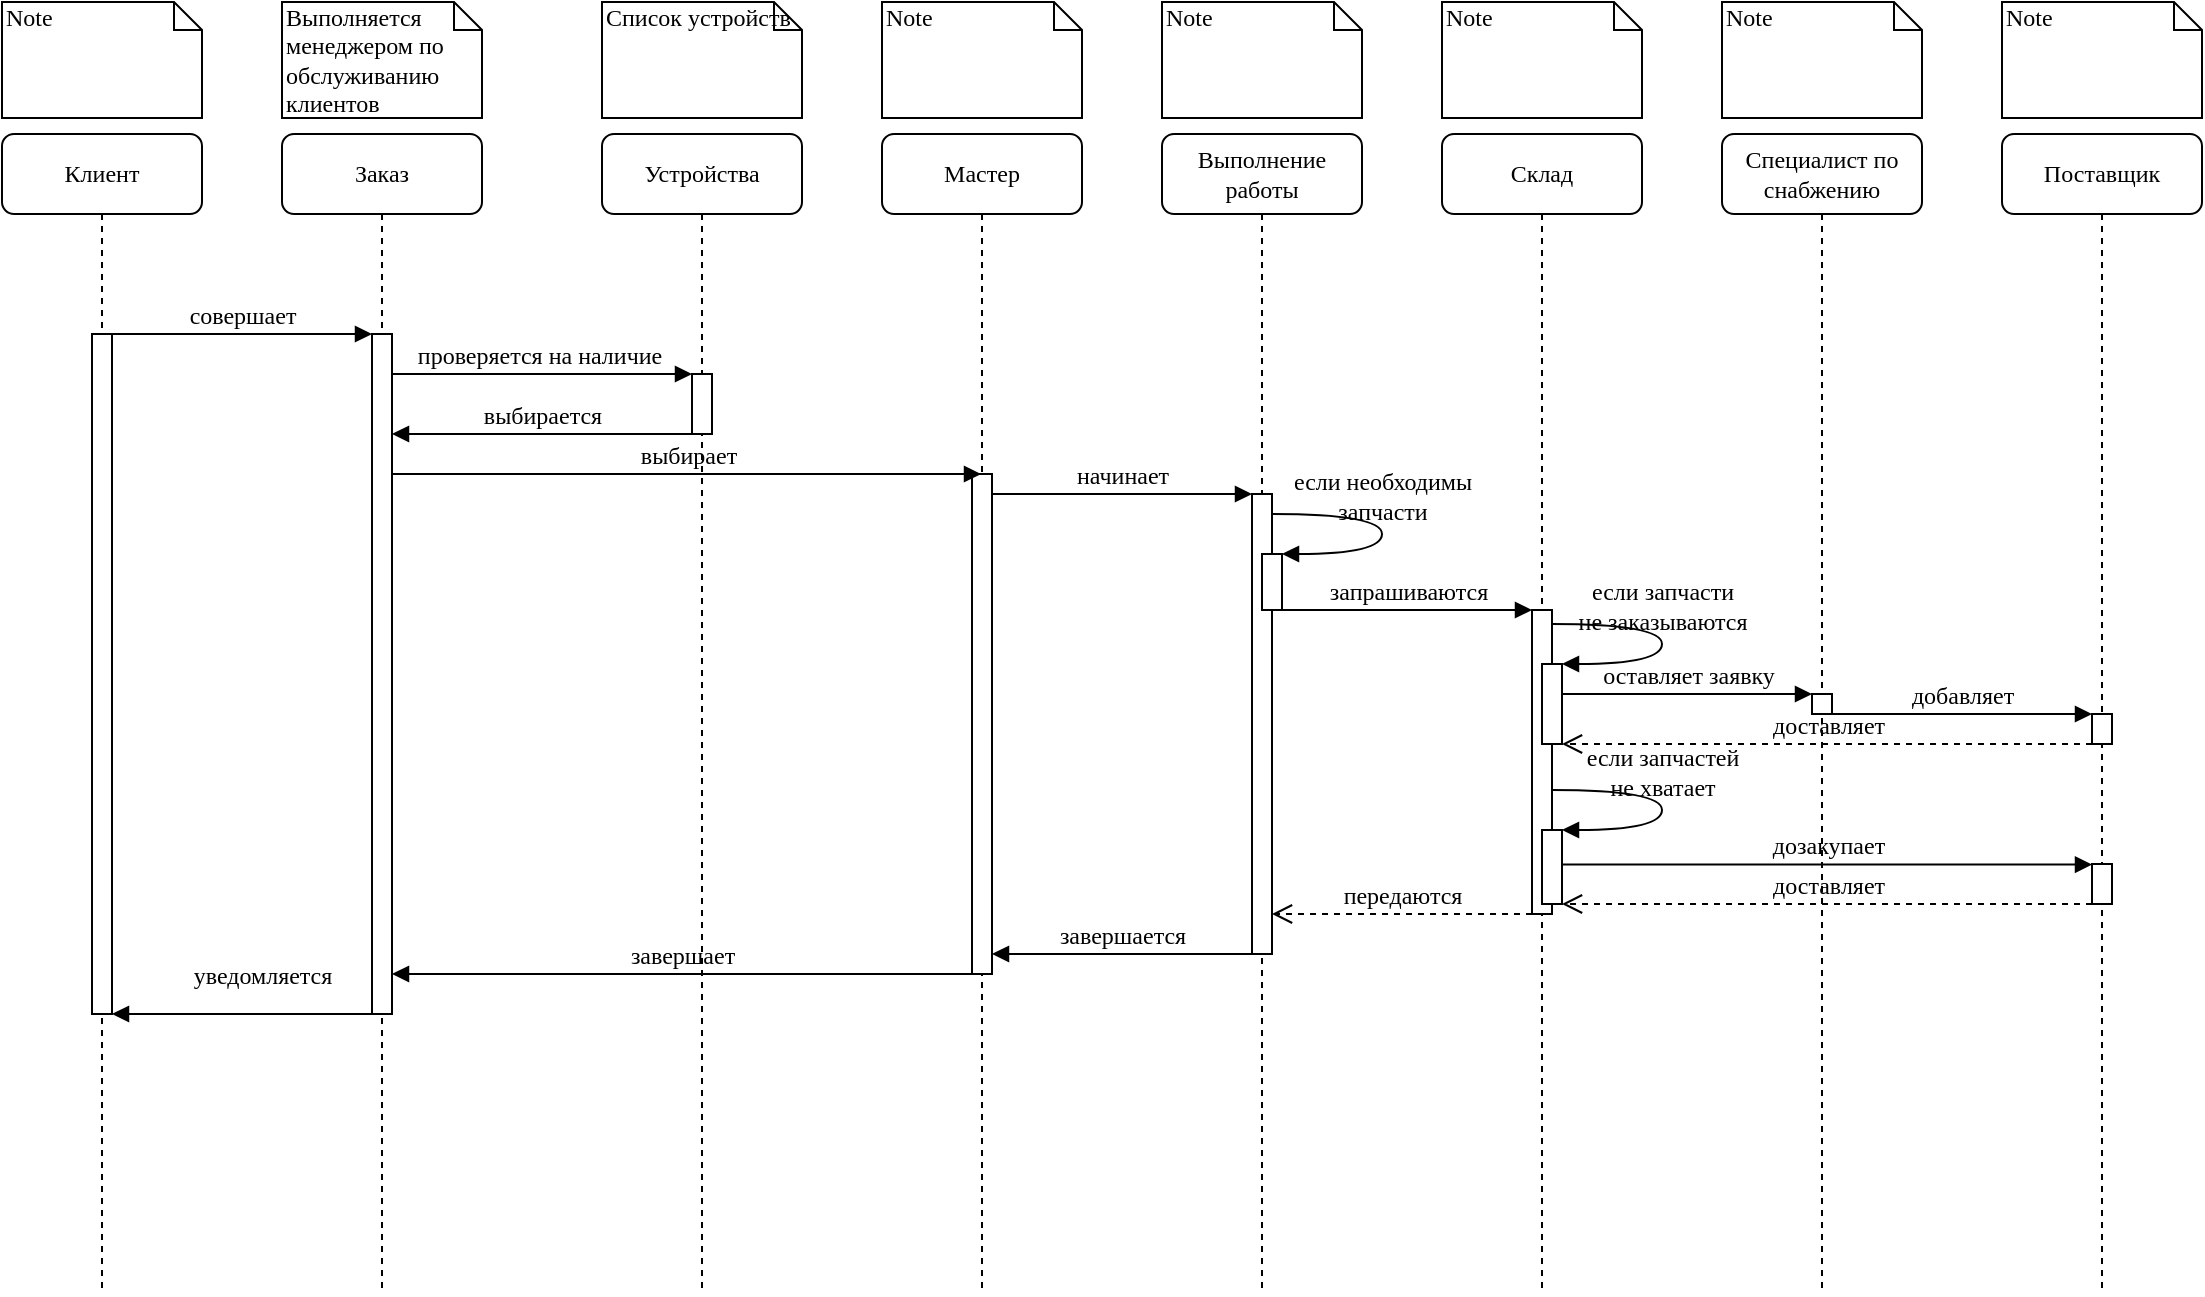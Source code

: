 <mxfile version="13.9.9" type="device"><diagram name="Page-1" id="13e1069c-82ec-6db2-03f1-153e76fe0fe0"><mxGraphModel dx="621" dy="483" grid="1" gridSize="10" guides="1" tooltips="1" connect="1" arrows="1" fold="1" page="1" pageScale="1" pageWidth="1100" pageHeight="850" background="#ffffff" math="0" shadow="0"><root><mxCell id="0"/><mxCell id="1" parent="0"/><mxCell id="7baba1c4bc27f4b0-2" value="Заказ" style="shape=umlLifeline;perimeter=lifelinePerimeter;whiteSpace=wrap;html=1;container=1;collapsible=0;recursiveResize=0;outlineConnect=0;rounded=1;shadow=0;comic=0;labelBackgroundColor=none;strokeWidth=1;fontFamily=Verdana;fontSize=12;align=center;" parent="1" vertex="1"><mxGeometry x="240" y="80" width="100" height="580" as="geometry"/></mxCell><mxCell id="7baba1c4bc27f4b0-10" value="" style="html=1;points=[];perimeter=orthogonalPerimeter;rounded=0;shadow=0;comic=0;labelBackgroundColor=none;strokeWidth=1;fontFamily=Verdana;fontSize=12;align=center;" parent="7baba1c4bc27f4b0-2" vertex="1"><mxGeometry x="45" y="100" width="10" height="340" as="geometry"/></mxCell><mxCell id="7baba1c4bc27f4b0-3" value="Устройства" style="shape=umlLifeline;perimeter=lifelinePerimeter;whiteSpace=wrap;html=1;container=1;collapsible=0;recursiveResize=0;outlineConnect=0;rounded=1;shadow=0;comic=0;labelBackgroundColor=none;strokeWidth=1;fontFamily=Verdana;fontSize=12;align=center;" parent="1" vertex="1"><mxGeometry x="400" y="80" width="100" height="580" as="geometry"/></mxCell><mxCell id="7baba1c4bc27f4b0-13" value="" style="html=1;points=[];perimeter=orthogonalPerimeter;rounded=0;shadow=0;comic=0;labelBackgroundColor=none;strokeWidth=1;fontFamily=Verdana;fontSize=12;align=center;" parent="7baba1c4bc27f4b0-3" vertex="1"><mxGeometry x="45" y="120" width="10" height="30" as="geometry"/></mxCell><mxCell id="7baba1c4bc27f4b0-4" value="Мастер" style="shape=umlLifeline;perimeter=lifelinePerimeter;whiteSpace=wrap;html=1;container=1;collapsible=0;recursiveResize=0;outlineConnect=0;rounded=1;shadow=0;comic=0;labelBackgroundColor=none;strokeWidth=1;fontFamily=Verdana;fontSize=12;align=center;" parent="1" vertex="1"><mxGeometry x="540" y="80" width="100" height="580" as="geometry"/></mxCell><mxCell id="7baba1c4bc27f4b0-16" value="" style="html=1;points=[];perimeter=orthogonalPerimeter;rounded=0;shadow=0;comic=0;labelBackgroundColor=none;strokeWidth=1;fontFamily=Verdana;fontSize=12;align=center;" parent="7baba1c4bc27f4b0-4" vertex="1"><mxGeometry x="45" y="170" width="10" height="250" as="geometry"/></mxCell><mxCell id="7baba1c4bc27f4b0-5" value="Выполнение работы" style="shape=umlLifeline;perimeter=lifelinePerimeter;whiteSpace=wrap;html=1;container=1;collapsible=0;recursiveResize=0;outlineConnect=0;rounded=1;shadow=0;comic=0;labelBackgroundColor=none;strokeWidth=1;fontFamily=Verdana;fontSize=12;align=center;" parent="1" vertex="1"><mxGeometry x="680" y="80" width="100" height="580" as="geometry"/></mxCell><mxCell id="7baba1c4bc27f4b0-19" value="" style="html=1;points=[];perimeter=orthogonalPerimeter;rounded=0;shadow=0;comic=0;labelBackgroundColor=none;strokeWidth=1;fontFamily=Verdana;fontSize=12;align=center;" parent="7baba1c4bc27f4b0-5" vertex="1"><mxGeometry x="45" y="180" width="10" height="230" as="geometry"/></mxCell><mxCell id="jZeVVGrEOmG3OXRD_YkP-12" value="" style="html=1;points=[];perimeter=orthogonalPerimeter;rounded=0;shadow=0;comic=0;labelBackgroundColor=none;strokeWidth=1;fontFamily=Verdana;fontSize=12;align=center;" vertex="1" parent="7baba1c4bc27f4b0-5"><mxGeometry x="50" y="210" width="10" height="28" as="geometry"/></mxCell><mxCell id="jZeVVGrEOmG3OXRD_YkP-13" value="если необходимы&lt;br&gt;запчасти" style="html=1;verticalAlign=bottom;endArrow=block;labelBackgroundColor=none;fontFamily=Verdana;fontSize=12;elbow=vertical;edgeStyle=orthogonalEdgeStyle;curved=1;" edge="1" parent="7baba1c4bc27f4b0-5" source="7baba1c4bc27f4b0-19" target="jZeVVGrEOmG3OXRD_YkP-12"><mxGeometry relative="1" as="geometry"><mxPoint x="55.333" y="200" as="sourcePoint"/><mxPoint x="60.333" y="238.333" as="targetPoint"/><Array as="points"><mxPoint x="110" y="190"/><mxPoint x="110" y="210"/></Array></mxGeometry></mxCell><mxCell id="7baba1c4bc27f4b0-6" value="Склад" style="shape=umlLifeline;perimeter=lifelinePerimeter;whiteSpace=wrap;html=1;container=1;collapsible=0;recursiveResize=0;outlineConnect=0;rounded=1;shadow=0;comic=0;labelBackgroundColor=none;strokeWidth=1;fontFamily=Verdana;fontSize=12;align=center;" parent="1" vertex="1"><mxGeometry x="820" y="80" width="100" height="580" as="geometry"/></mxCell><mxCell id="jZeVVGrEOmG3OXRD_YkP-15" value="" style="html=1;points=[];perimeter=orthogonalPerimeter;rounded=0;shadow=0;comic=0;labelBackgroundColor=none;strokeWidth=1;fontFamily=Verdana;fontSize=12;align=center;" vertex="1" parent="7baba1c4bc27f4b0-6"><mxGeometry x="45" y="238" width="10" height="152" as="geometry"/></mxCell><mxCell id="jZeVVGrEOmG3OXRD_YkP-22" value="" style="html=1;points=[];perimeter=orthogonalPerimeter;rounded=0;shadow=0;comic=0;labelBackgroundColor=none;strokeWidth=1;fontFamily=Verdana;fontSize=12;align=center;" vertex="1" parent="7baba1c4bc27f4b0-6"><mxGeometry x="50" y="265" width="10" height="40" as="geometry"/></mxCell><mxCell id="jZeVVGrEOmG3OXRD_YkP-23" value="если запчасти&lt;br&gt;не заказываются" style="html=1;verticalAlign=bottom;endArrow=block;labelBackgroundColor=none;fontFamily=Verdana;fontSize=12;elbow=vertical;edgeStyle=orthogonalEdgeStyle;curved=1;" edge="1" parent="7baba1c4bc27f4b0-6" target="jZeVVGrEOmG3OXRD_YkP-22"><mxGeometry relative="1" as="geometry"><mxPoint x="55" y="245" as="sourcePoint"/><mxPoint x="-619.667" y="203.333" as="targetPoint"/><Array as="points"><mxPoint x="110" y="245"/><mxPoint x="110" y="265"/></Array></mxGeometry></mxCell><mxCell id="7baba1c4bc27f4b0-7" value="Специалист по снабжению" style="shape=umlLifeline;perimeter=lifelinePerimeter;whiteSpace=wrap;html=1;container=1;collapsible=0;recursiveResize=0;outlineConnect=0;rounded=1;shadow=0;comic=0;labelBackgroundColor=none;strokeWidth=1;fontFamily=Verdana;fontSize=12;align=center;" parent="1" vertex="1"><mxGeometry x="960" y="80" width="100" height="580" as="geometry"/></mxCell><mxCell id="7baba1c4bc27f4b0-8" value="Клиент" style="shape=umlLifeline;perimeter=lifelinePerimeter;whiteSpace=wrap;html=1;container=1;collapsible=0;recursiveResize=0;outlineConnect=0;rounded=1;shadow=0;comic=0;labelBackgroundColor=none;strokeWidth=1;fontFamily=Verdana;fontSize=12;align=center;" parent="1" vertex="1"><mxGeometry x="100" y="80" width="100" height="580" as="geometry"/></mxCell><mxCell id="7baba1c4bc27f4b0-9" value="" style="html=1;points=[];perimeter=orthogonalPerimeter;rounded=0;shadow=0;comic=0;labelBackgroundColor=none;strokeWidth=1;fontFamily=Verdana;fontSize=12;align=center;" parent="7baba1c4bc27f4b0-8" vertex="1"><mxGeometry x="45" y="100" width="10" height="340" as="geometry"/></mxCell><mxCell id="7baba1c4bc27f4b0-25" value="" style="html=1;points=[];perimeter=orthogonalPerimeter;rounded=0;shadow=0;comic=0;labelBackgroundColor=none;strokeColor=#000000;strokeWidth=1;fillColor=#FFFFFF;fontFamily=Verdana;fontSize=12;fontColor=#000000;align=center;" parent="1" vertex="1"><mxGeometry x="1005" y="360" width="10" height="10" as="geometry"/></mxCell><mxCell id="7baba1c4bc27f4b0-11" value="совершает" style="html=1;verticalAlign=bottom;endArrow=block;entryX=0;entryY=0;labelBackgroundColor=none;fontFamily=Verdana;fontSize=12;edgeStyle=elbowEdgeStyle;elbow=vertical;" parent="1" source="7baba1c4bc27f4b0-9" target="7baba1c4bc27f4b0-10" edge="1"><mxGeometry relative="1" as="geometry"><mxPoint x="220" y="190" as="sourcePoint"/></mxGeometry></mxCell><mxCell id="7baba1c4bc27f4b0-14" value="проверяется на наличие&amp;nbsp;" style="html=1;verticalAlign=bottom;endArrow=block;entryX=0;entryY=0;labelBackgroundColor=none;fontFamily=Verdana;fontSize=12;edgeStyle=elbowEdgeStyle;elbow=vertical;" parent="1" source="7baba1c4bc27f4b0-10" target="7baba1c4bc27f4b0-13" edge="1"><mxGeometry relative="1" as="geometry"><mxPoint x="370" y="200" as="sourcePoint"/></mxGeometry></mxCell><mxCell id="7baba1c4bc27f4b0-40" value="Note" style="shape=note;whiteSpace=wrap;html=1;size=14;verticalAlign=top;align=left;spacingTop=-6;rounded=0;shadow=0;comic=0;labelBackgroundColor=none;strokeWidth=1;fontFamily=Verdana;fontSize=12" parent="1" vertex="1"><mxGeometry x="100" y="14" width="100" height="58" as="geometry"/></mxCell><mxCell id="7baba1c4bc27f4b0-41" value="Выполняется менеджером по обслуживанию клиентов" style="shape=note;whiteSpace=wrap;html=1;size=14;verticalAlign=top;align=left;spacingTop=-6;rounded=0;shadow=0;comic=0;labelBackgroundColor=none;strokeWidth=1;fontFamily=Verdana;fontSize=12" parent="1" vertex="1"><mxGeometry x="240" y="14" width="100" height="58" as="geometry"/></mxCell><mxCell id="7baba1c4bc27f4b0-42" value="Список устройств" style="shape=note;whiteSpace=wrap;html=1;size=14;verticalAlign=top;align=left;spacingTop=-6;rounded=0;shadow=0;comic=0;labelBackgroundColor=none;strokeWidth=1;fontFamily=Verdana;fontSize=12" parent="1" vertex="1"><mxGeometry x="400" y="14" width="100" height="58" as="geometry"/></mxCell><mxCell id="7baba1c4bc27f4b0-43" value="Note" style="shape=note;whiteSpace=wrap;html=1;size=14;verticalAlign=top;align=left;spacingTop=-6;rounded=0;shadow=0;comic=0;labelBackgroundColor=none;strokeWidth=1;fontFamily=Verdana;fontSize=12" parent="1" vertex="1"><mxGeometry x="540" y="14" width="100" height="58" as="geometry"/></mxCell><mxCell id="7baba1c4bc27f4b0-44" value="Note" style="shape=note;whiteSpace=wrap;html=1;size=14;verticalAlign=top;align=left;spacingTop=-6;rounded=0;shadow=0;comic=0;labelBackgroundColor=none;strokeWidth=1;fontFamily=Verdana;fontSize=12" parent="1" vertex="1"><mxGeometry x="680" y="14" width="100" height="58" as="geometry"/></mxCell><mxCell id="7baba1c4bc27f4b0-45" value="Note" style="shape=note;whiteSpace=wrap;html=1;size=14;verticalAlign=top;align=left;spacingTop=-6;rounded=0;shadow=0;comic=0;labelBackgroundColor=none;strokeWidth=1;fontFamily=Verdana;fontSize=12" parent="1" vertex="1"><mxGeometry x="820" y="14" width="100" height="58" as="geometry"/></mxCell><mxCell id="7baba1c4bc27f4b0-46" value="Note" style="shape=note;whiteSpace=wrap;html=1;size=14;verticalAlign=top;align=left;spacingTop=-6;rounded=0;shadow=0;comic=0;labelBackgroundColor=none;strokeWidth=1;fontFamily=Verdana;fontSize=12" parent="1" vertex="1"><mxGeometry x="960" y="14" width="100" height="58" as="geometry"/></mxCell><mxCell id="jZeVVGrEOmG3OXRD_YkP-8" value="выбирает" style="html=1;verticalAlign=bottom;endArrow=block;labelBackgroundColor=none;fontFamily=Verdana;fontSize=12;edgeStyle=elbowEdgeStyle;elbow=vertical;" edge="1" parent="1" source="7baba1c4bc27f4b0-10" target="7baba1c4bc27f4b0-4"><mxGeometry relative="1" as="geometry"><mxPoint x="310" y="270" as="sourcePoint"/><Array as="points"><mxPoint x="520" y="250"/><mxPoint x="540" y="260"/><mxPoint x="470" y="270"/><mxPoint x="480" y="280"/><mxPoint x="395" y="270"/><mxPoint x="315" y="240"/></Array><mxPoint x="440" y="270" as="targetPoint"/></mxGeometry></mxCell><mxCell id="jZeVVGrEOmG3OXRD_YkP-9" value="выбирается" style="html=1;verticalAlign=bottom;endArrow=block;labelBackgroundColor=none;fontFamily=Verdana;fontSize=12;edgeStyle=elbowEdgeStyle;elbow=vertical;" edge="1" parent="1" source="7baba1c4bc27f4b0-13" target="7baba1c4bc27f4b0-10"><mxGeometry relative="1" as="geometry"><mxPoint x="450" y="230" as="sourcePoint"/><Array as="points"><mxPoint x="390" y="230"/><mxPoint x="400" y="250"/><mxPoint x="460" y="240"/><mxPoint x="420" y="239.5"/><mxPoint x="505" y="249.5"/></Array><mxPoint x="320" y="249.5" as="targetPoint"/></mxGeometry></mxCell><mxCell id="jZeVVGrEOmG3OXRD_YkP-11" value="начинает" style="html=1;verticalAlign=bottom;endArrow=block;labelBackgroundColor=none;fontFamily=Verdana;fontSize=12;edgeStyle=elbowEdgeStyle;elbow=vertical;" edge="1" parent="1" source="7baba1c4bc27f4b0-16" target="7baba1c4bc27f4b0-19"><mxGeometry relative="1" as="geometry"><mxPoint x="610" y="250" as="sourcePoint"/><mxPoint x="760" y="250" as="targetPoint"/><Array as="points"><mxPoint x="640" y="260"/><mxPoint x="660" y="280"/></Array></mxGeometry></mxCell><mxCell id="jZeVVGrEOmG3OXRD_YkP-16" value="запрашиваются" style="html=1;verticalAlign=bottom;endArrow=block;labelBackgroundColor=none;fontFamily=Verdana;fontSize=12;edgeStyle=elbowEdgeStyle;elbow=vertical;" edge="1" parent="1" source="jZeVVGrEOmG3OXRD_YkP-12" target="jZeVVGrEOmG3OXRD_YkP-15"><mxGeometry relative="1" as="geometry"><mxPoint x="780" y="345" as="sourcePoint"/><mxPoint x="910" y="345" as="targetPoint"/><Array as="points"><mxPoint x="820" y="318"/><mxPoint x="820" y="333"/><mxPoint x="825" y="345"/><mxPoint x="845" y="365"/></Array></mxGeometry></mxCell><mxCell id="jZeVVGrEOmG3OXRD_YkP-17" value="Note" style="shape=note;whiteSpace=wrap;html=1;size=14;verticalAlign=top;align=left;spacingTop=-6;rounded=0;shadow=0;comic=0;labelBackgroundColor=none;strokeWidth=1;fontFamily=Verdana;fontSize=12" vertex="1" parent="1"><mxGeometry x="1100" y="14" width="100" height="58" as="geometry"/></mxCell><mxCell id="jZeVVGrEOmG3OXRD_YkP-19" value="Поставщик" style="shape=umlLifeline;perimeter=lifelinePerimeter;whiteSpace=wrap;html=1;container=1;collapsible=0;recursiveResize=0;outlineConnect=0;rounded=1;shadow=0;comic=0;labelBackgroundColor=none;strokeWidth=1;fontFamily=Verdana;fontSize=12;align=center;" vertex="1" parent="1"><mxGeometry x="1100" y="80" width="100" height="580" as="geometry"/></mxCell><mxCell id="jZeVVGrEOmG3OXRD_YkP-24" value="" style="html=1;points=[];perimeter=orthogonalPerimeter;rounded=0;shadow=0;comic=0;labelBackgroundColor=none;strokeColor=#000000;strokeWidth=1;fillColor=#FFFFFF;fontFamily=Verdana;fontSize=12;fontColor=#000000;align=center;" vertex="1" parent="jZeVVGrEOmG3OXRD_YkP-19"><mxGeometry x="45" y="290" width="10" height="15" as="geometry"/></mxCell><mxCell id="jZeVVGrEOmG3OXRD_YkP-33" value="" style="html=1;points=[];perimeter=orthogonalPerimeter;rounded=0;shadow=0;comic=0;labelBackgroundColor=none;strokeWidth=1;fontFamily=Verdana;fontSize=12;align=center;" vertex="1" parent="jZeVVGrEOmG3OXRD_YkP-19"><mxGeometry x="45" y="365" width="10" height="20" as="geometry"/></mxCell><mxCell id="jZeVVGrEOmG3OXRD_YkP-20" value="" style="html=1;points=[];perimeter=orthogonalPerimeter;rounded=0;shadow=0;comic=0;labelBackgroundColor=none;strokeWidth=1;fontFamily=Verdana;fontSize=12;align=center;" vertex="1" parent="1"><mxGeometry x="870" y="428" width="10" height="37" as="geometry"/></mxCell><mxCell id="jZeVVGrEOmG3OXRD_YkP-21" value="если запчастей&lt;br&gt;не хватает" style="html=1;verticalAlign=bottom;endArrow=block;labelBackgroundColor=none;fontFamily=Verdana;fontSize=12;elbow=vertical;edgeStyle=orthogonalEdgeStyle;curved=1;" edge="1" parent="1" target="jZeVVGrEOmG3OXRD_YkP-20" source="jZeVVGrEOmG3OXRD_YkP-15"><mxGeometry relative="1" as="geometry"><mxPoint x="875" y="408" as="sourcePoint"/><mxPoint x="200.333" y="376.333" as="targetPoint"/><Array as="points"><mxPoint x="930" y="408"/><mxPoint x="930" y="428"/></Array></mxGeometry></mxCell><mxCell id="jZeVVGrEOmG3OXRD_YkP-25" value="оставляет заявку" style="html=1;verticalAlign=bottom;endArrow=block;labelBackgroundColor=none;fontFamily=Verdana;fontSize=12;edgeStyle=elbowEdgeStyle;elbow=vertical;" edge="1" parent="1" source="jZeVVGrEOmG3OXRD_YkP-22" target="7baba1c4bc27f4b0-25"><mxGeometry relative="1" as="geometry"><mxPoint x="900" y="375" as="sourcePoint"/><mxPoint x="1005" y="375" as="targetPoint"/><Array as="points"><mxPoint x="980" y="360"/><mxPoint x="980" y="370"/><mxPoint x="980" y="375"/><mxPoint x="980" y="390"/><mxPoint x="985" y="402"/><mxPoint x="1005" y="422"/></Array></mxGeometry></mxCell><mxCell id="jZeVVGrEOmG3OXRD_YkP-26" value="дозакупает" style="html=1;verticalAlign=bottom;endArrow=block;labelBackgroundColor=none;fontFamily=Verdana;fontSize=12;edgeStyle=elbowEdgeStyle;elbow=vertical;" edge="1" parent="1" source="jZeVVGrEOmG3OXRD_YkP-20" target="jZeVVGrEOmG3OXRD_YkP-33"><mxGeometry relative="1" as="geometry"><mxPoint x="935" y="445.26" as="sourcePoint"/><mxPoint x="1145" y="445.26" as="targetPoint"/><Array as="points"><mxPoint x="1015" y="445.26"/><mxPoint x="1015" y="460.26"/><mxPoint x="1020" y="472.26"/><mxPoint x="1040" y="492.26"/></Array></mxGeometry></mxCell><mxCell id="jZeVVGrEOmG3OXRD_YkP-27" value="добавляет" style="html=1;verticalAlign=bottom;endArrow=block;labelBackgroundColor=none;fontFamily=Verdana;fontSize=12;edgeStyle=elbowEdgeStyle;elbow=vertical;" edge="1" parent="1" source="7baba1c4bc27f4b0-25" target="jZeVVGrEOmG3OXRD_YkP-24"><mxGeometry relative="1" as="geometry"><mxPoint x="1100" y="340" as="sourcePoint"/><mxPoint x="1225" y="340" as="targetPoint"/><Array as="points"><mxPoint x="1050" y="370"/><mxPoint x="1080" y="370"/><mxPoint x="1110" y="340"/><mxPoint x="1180" y="355"/><mxPoint x="1185" y="367"/><mxPoint x="1205" y="387"/></Array></mxGeometry></mxCell><mxCell id="jZeVVGrEOmG3OXRD_YkP-30" value="доставляет" style="html=1;verticalAlign=bottom;endArrow=open;dashed=1;endSize=8;labelBackgroundColor=none;fontFamily=Verdana;fontSize=12;edgeStyle=elbowEdgeStyle;elbow=vertical;" edge="1" parent="1" source="jZeVVGrEOmG3OXRD_YkP-24" target="jZeVVGrEOmG3OXRD_YkP-22"><mxGeometry relative="1" as="geometry"><mxPoint x="950" y="400" as="targetPoint"/><Array as="points"><mxPoint x="980" y="385"/><mxPoint x="990" y="390"/><mxPoint x="1025" y="400"/><mxPoint x="1065" y="360"/><mxPoint x="1025" y="330"/><mxPoint x="1045" y="300"/><mxPoint x="1015" y="310"/><mxPoint x="1030" y="300"/><mxPoint x="1060" y="300"/></Array><mxPoint x="1100" y="400" as="sourcePoint"/></mxGeometry></mxCell><mxCell id="jZeVVGrEOmG3OXRD_YkP-32" value="доставляет" style="html=1;verticalAlign=bottom;endArrow=open;dashed=1;endSize=8;labelBackgroundColor=none;fontFamily=Verdana;fontSize=12;edgeStyle=elbowEdgeStyle;elbow=vertical;" edge="1" parent="1" source="jZeVVGrEOmG3OXRD_YkP-33" target="jZeVVGrEOmG3OXRD_YkP-20"><mxGeometry relative="1" as="geometry"><mxPoint x="900" y="468" as="targetPoint"/><Array as="points"><mxPoint x="940" y="465"/><mxPoint x="960" y="475"/><mxPoint x="1050" y="468"/><mxPoint x="1090" y="428"/><mxPoint x="1050" y="398"/><mxPoint x="1070" y="368"/><mxPoint x="1040" y="378"/><mxPoint x="1055" y="368"/><mxPoint x="1085" y="368"/></Array><mxPoint x="1170" y="468" as="sourcePoint"/></mxGeometry></mxCell><mxCell id="jZeVVGrEOmG3OXRD_YkP-34" value="передаются" style="html=1;verticalAlign=bottom;endArrow=open;dashed=1;endSize=8;labelBackgroundColor=none;fontFamily=Verdana;fontSize=12;edgeStyle=elbowEdgeStyle;elbow=vertical;" edge="1" parent="1" source="jZeVVGrEOmG3OXRD_YkP-15" target="7baba1c4bc27f4b0-19"><mxGeometry relative="1" as="geometry"><mxPoint x="570.0" y="500" as="targetPoint"/><Array as="points"><mxPoint x="840" y="470"/><mxPoint x="790" y="500"/><mxPoint x="650" y="510"/><mxPoint x="740" y="503"/><mxPoint x="780" y="463"/><mxPoint x="740" y="433"/><mxPoint x="760" y="403"/><mxPoint x="730" y="413"/><mxPoint x="745" y="403"/><mxPoint x="775" y="403"/></Array><mxPoint x="835.0" y="500" as="sourcePoint"/></mxGeometry></mxCell><mxCell id="jZeVVGrEOmG3OXRD_YkP-36" value="завершается" style="html=1;verticalAlign=bottom;endArrow=block;labelBackgroundColor=none;fontFamily=Verdana;fontSize=12;edgeStyle=elbowEdgeStyle;elbow=vertical;" edge="1" parent="1" source="7baba1c4bc27f4b0-19" target="7baba1c4bc27f4b0-16"><mxGeometry relative="1" as="geometry"><mxPoint x="620" y="471" as="sourcePoint"/><mxPoint x="595" y="510" as="targetPoint"/><Array as="points"><mxPoint x="680" y="490"/><mxPoint x="660" y="510"/><mxPoint x="640" y="471.21"/><mxPoint x="660" y="491.21"/></Array></mxGeometry></mxCell><mxCell id="jZeVVGrEOmG3OXRD_YkP-38" value="завершает" style="html=1;verticalAlign=bottom;endArrow=block;labelBackgroundColor=none;fontFamily=Verdana;fontSize=12;edgeStyle=elbowEdgeStyle;elbow=vertical;" edge="1" parent="1" source="7baba1c4bc27f4b0-16" target="7baba1c4bc27f4b0-10"><mxGeometry relative="1" as="geometry"><mxPoint x="385" y="520" as="sourcePoint"/><mxPoint x="515" y="520" as="targetPoint"/><Array as="points"><mxPoint x="500" y="500"/><mxPoint x="470" y="520"/><mxPoint x="470" y="540"/><mxPoint x="430" y="520"/><mxPoint x="450" y="540"/></Array></mxGeometry></mxCell><mxCell id="jZeVVGrEOmG3OXRD_YkP-39" value="уведомляется" style="html=1;verticalAlign=bottom;endArrow=block;labelBackgroundColor=none;fontFamily=Verdana;fontSize=12;edgeStyle=elbowEdgeStyle;elbow=vertical;" edge="1" parent="1" source="7baba1c4bc27f4b0-10" target="7baba1c4bc27f4b0-9"><mxGeometry x="-0.154" y="-10" relative="1" as="geometry"><mxPoint x="495" y="530.0" as="sourcePoint"/><mxPoint x="200" y="530" as="targetPoint"/><Array as="points"><mxPoint x="280" y="520"/><mxPoint x="375" y="550"/><mxPoint x="375" y="570"/><mxPoint x="335" y="550"/><mxPoint x="355" y="570"/></Array><mxPoint as="offset"/></mxGeometry></mxCell></root></mxGraphModel></diagram></mxfile>
